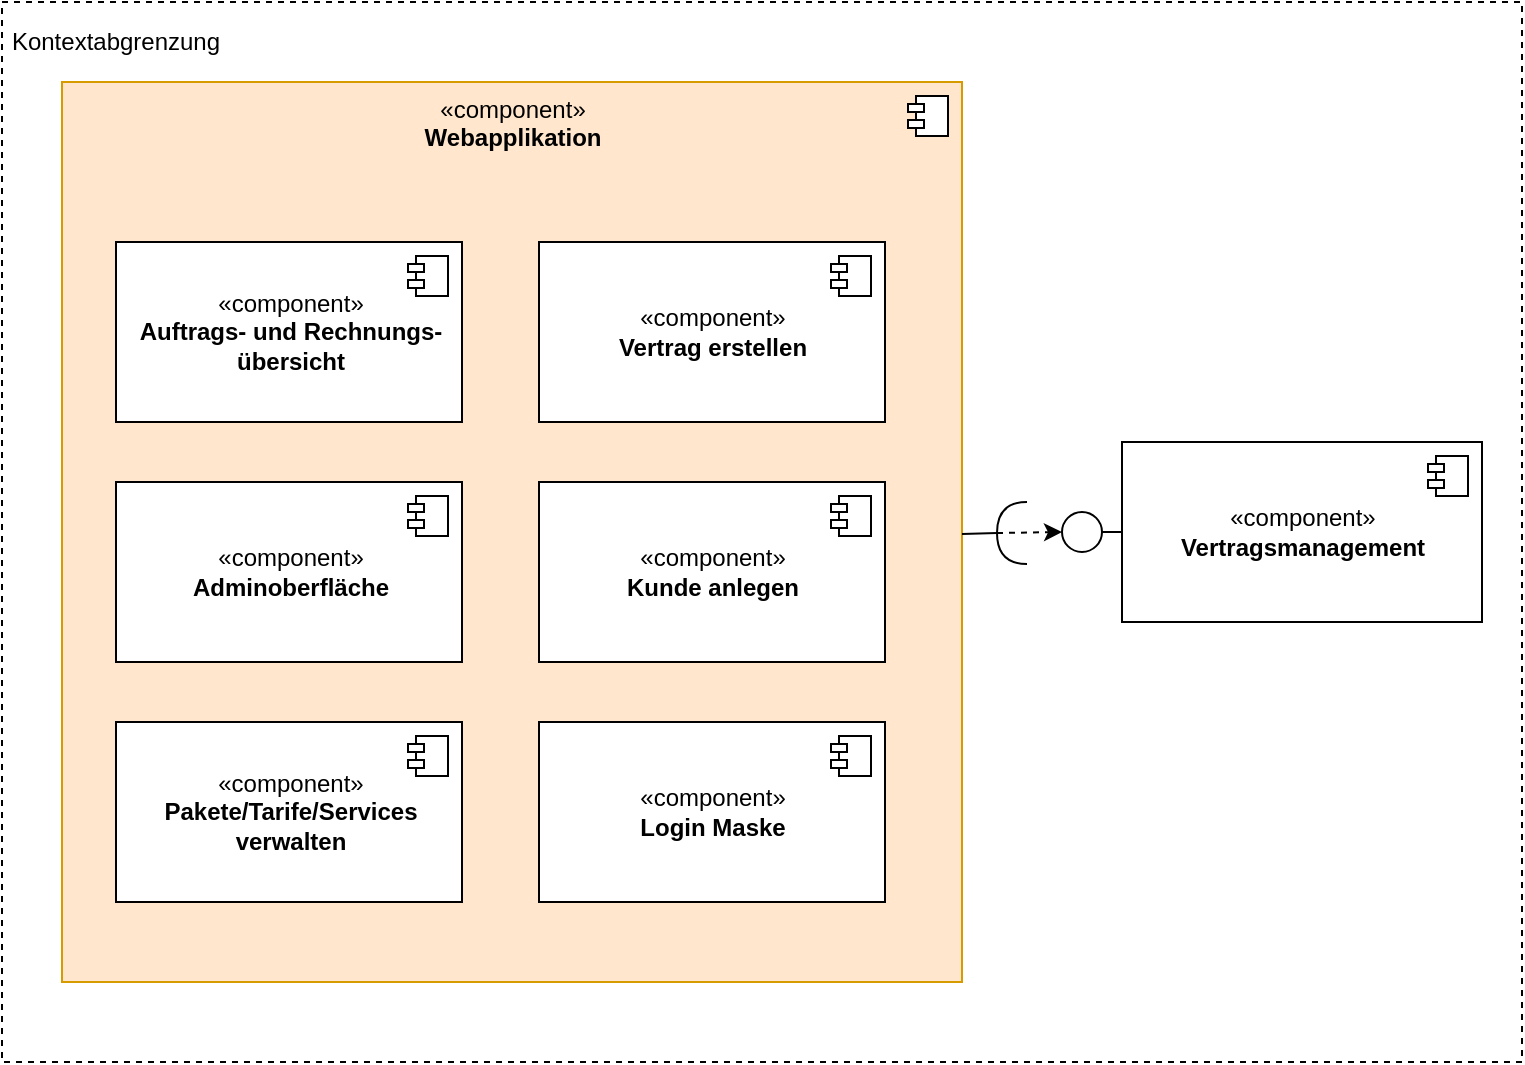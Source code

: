 <mxfile version="10.6.0" type="device"><diagram id="n7gVlLqIIhWuRLqcr7LH" name="Page-1"><mxGraphModel dx="918" dy="648" grid="1" gridSize="10" guides="1" tooltips="1" connect="1" arrows="1" fold="1" page="1" pageScale="1" pageWidth="827" pageHeight="1169" math="0" shadow="0"><root><mxCell id="0"/><mxCell id="1" parent="0"/><mxCell id="XmJrlhKgb_Y9lhWE0dlA-9" value="" style="rounded=0;whiteSpace=wrap;html=1;dashed=1;labelBackgroundColor=none;" vertex="1" parent="1"><mxGeometry x="20" y="30" width="760" height="530" as="geometry"/></mxCell><mxCell id="XmJrlhKgb_Y9lhWE0dlA-10" value="«component»&lt;br&gt;&lt;b&gt;Webapplikation&lt;/b&gt;" style="html=1;labelBackgroundColor=none;verticalAlign=top;fillColor=#ffe6cc;strokeColor=#d79b00;" vertex="1" parent="1"><mxGeometry x="50" y="70" width="450" height="450" as="geometry"/></mxCell><mxCell id="XmJrlhKgb_Y9lhWE0dlA-11" value="" style="shape=component;jettyWidth=8;jettyHeight=4;" vertex="1" parent="XmJrlhKgb_Y9lhWE0dlA-10"><mxGeometry x="1" width="20" height="20" relative="1" as="geometry"><mxPoint x="-27" y="7" as="offset"/></mxGeometry></mxCell><mxCell id="XmJrlhKgb_Y9lhWE0dlA-25" value="«component»&lt;br&gt;&lt;b&gt;Vertrag erstellen&lt;/b&gt;" style="html=1;labelBackgroundColor=none;align=center;" vertex="1" parent="XmJrlhKgb_Y9lhWE0dlA-10"><mxGeometry x="238.5" y="80" width="173" height="90" as="geometry"/></mxCell><mxCell id="XmJrlhKgb_Y9lhWE0dlA-26" value="" style="shape=component;jettyWidth=8;jettyHeight=4;" vertex="1" parent="XmJrlhKgb_Y9lhWE0dlA-25"><mxGeometry x="1" width="20" height="20" relative="1" as="geometry"><mxPoint x="-27" y="7" as="offset"/></mxGeometry></mxCell><mxCell id="XmJrlhKgb_Y9lhWE0dlA-22" value="«component»&lt;br&gt;&lt;b&gt;Auftrags- und Rechnungs-&lt;br&gt;übersicht&lt;/b&gt;&lt;br&gt;" style="html=1;labelBackgroundColor=none;align=center;" vertex="1" parent="XmJrlhKgb_Y9lhWE0dlA-10"><mxGeometry x="27" y="80" width="173" height="90" as="geometry"/></mxCell><mxCell id="XmJrlhKgb_Y9lhWE0dlA-23" value="" style="shape=component;jettyWidth=8;jettyHeight=4;" vertex="1" parent="XmJrlhKgb_Y9lhWE0dlA-22"><mxGeometry x="1" width="20" height="20" relative="1" as="geometry"><mxPoint x="-27" y="7" as="offset"/></mxGeometry></mxCell><mxCell id="XmJrlhKgb_Y9lhWE0dlA-27" value="«component»&lt;br&gt;&lt;b&gt;Adminoberfläche&lt;/b&gt;&lt;br&gt;" style="html=1;labelBackgroundColor=none;align=center;" vertex="1" parent="XmJrlhKgb_Y9lhWE0dlA-10"><mxGeometry x="27" y="200" width="173" height="90" as="geometry"/></mxCell><mxCell id="XmJrlhKgb_Y9lhWE0dlA-28" value="" style="shape=component;jettyWidth=8;jettyHeight=4;" vertex="1" parent="XmJrlhKgb_Y9lhWE0dlA-27"><mxGeometry x="1" width="20" height="20" relative="1" as="geometry"><mxPoint x="-27" y="7" as="offset"/></mxGeometry></mxCell><mxCell id="XmJrlhKgb_Y9lhWE0dlA-29" value="«component»&lt;br&gt;&lt;b&gt;Kunde anlegen&lt;/b&gt;&lt;br&gt;" style="html=1;labelBackgroundColor=none;align=center;" vertex="1" parent="XmJrlhKgb_Y9lhWE0dlA-10"><mxGeometry x="238.5" y="200" width="173" height="90" as="geometry"/></mxCell><mxCell id="XmJrlhKgb_Y9lhWE0dlA-30" value="" style="shape=component;jettyWidth=8;jettyHeight=4;" vertex="1" parent="XmJrlhKgb_Y9lhWE0dlA-29"><mxGeometry x="1" width="20" height="20" relative="1" as="geometry"><mxPoint x="-27" y="7" as="offset"/></mxGeometry></mxCell><mxCell id="XmJrlhKgb_Y9lhWE0dlA-31" value="«component»&lt;br&gt;&lt;b&gt;Pakete/Tarife/Services&lt;br&gt;verwalten&lt;/b&gt;&lt;br&gt;" style="html=1;labelBackgroundColor=none;align=center;" vertex="1" parent="XmJrlhKgb_Y9lhWE0dlA-10"><mxGeometry x="27" y="320" width="173" height="90" as="geometry"/></mxCell><mxCell id="XmJrlhKgb_Y9lhWE0dlA-32" value="" style="shape=component;jettyWidth=8;jettyHeight=4;" vertex="1" parent="XmJrlhKgb_Y9lhWE0dlA-31"><mxGeometry x="1" width="20" height="20" relative="1" as="geometry"><mxPoint x="-27" y="7" as="offset"/></mxGeometry></mxCell><mxCell id="XmJrlhKgb_Y9lhWE0dlA-33" value="«component»&lt;br&gt;&lt;b&gt;Login Maske&lt;/b&gt;&lt;br&gt;" style="html=1;labelBackgroundColor=none;align=center;" vertex="1" parent="XmJrlhKgb_Y9lhWE0dlA-10"><mxGeometry x="238.5" y="320" width="173" height="90" as="geometry"/></mxCell><mxCell id="XmJrlhKgb_Y9lhWE0dlA-34" value="" style="shape=component;jettyWidth=8;jettyHeight=4;" vertex="1" parent="XmJrlhKgb_Y9lhWE0dlA-33"><mxGeometry x="1" width="20" height="20" relative="1" as="geometry"><mxPoint x="-27" y="7" as="offset"/></mxGeometry></mxCell><mxCell id="XmJrlhKgb_Y9lhWE0dlA-35" value="«component»&lt;br&gt;&lt;b&gt;Vertragsmanagement&lt;/b&gt;" style="html=1;labelBackgroundColor=none;gradientColor=none;align=center;" vertex="1" parent="1"><mxGeometry x="580" y="250" width="180" height="90" as="geometry"/></mxCell><mxCell id="XmJrlhKgb_Y9lhWE0dlA-36" value="" style="shape=component;jettyWidth=8;jettyHeight=4;" vertex="1" parent="XmJrlhKgb_Y9lhWE0dlA-35"><mxGeometry x="1" width="20" height="20" relative="1" as="geometry"><mxPoint x="-27" y="7" as="offset"/></mxGeometry></mxCell><mxCell id="XmJrlhKgb_Y9lhWE0dlA-40" value="Kontextabgrenzung" style="text;html=1;strokeColor=none;fillColor=none;align=center;verticalAlign=middle;whiteSpace=wrap;rounded=0;labelBackgroundColor=none;" vertex="1" parent="1"><mxGeometry x="57" y="40" width="40" height="20" as="geometry"/></mxCell><mxCell id="XmJrlhKgb_Y9lhWE0dlA-41" value="" style="ellipse;whiteSpace=wrap;html=1;aspect=fixed;labelBackgroundColor=none;gradientColor=none;align=center;" vertex="1" parent="1"><mxGeometry x="550" y="285" width="20" height="20" as="geometry"/></mxCell><mxCell id="XmJrlhKgb_Y9lhWE0dlA-43" value="" style="endArrow=none;html=1;entryX=0;entryY=0.5;entryDx=0;entryDy=0;exitX=1;exitY=0.5;exitDx=0;exitDy=0;" edge="1" parent="1" source="XmJrlhKgb_Y9lhWE0dlA-41" target="XmJrlhKgb_Y9lhWE0dlA-35"><mxGeometry width="50" height="50" relative="1" as="geometry"><mxPoint x="20" y="630" as="sourcePoint"/><mxPoint x="70" y="580" as="targetPoint"/></mxGeometry></mxCell><mxCell id="XmJrlhKgb_Y9lhWE0dlA-44" value="" style="shape=requiredInterface;html=1;verticalLabelPosition=bottom;labelBackgroundColor=none;gradientColor=none;align=center;direction=west;" vertex="1" parent="1"><mxGeometry x="517.5" y="280" width="15" height="31" as="geometry"/></mxCell><mxCell id="XmJrlhKgb_Y9lhWE0dlA-45" value="" style="endArrow=none;html=1;entryX=1;entryY=0.5;entryDx=0;entryDy=0;entryPerimeter=0;" edge="1" parent="1" target="XmJrlhKgb_Y9lhWE0dlA-44"><mxGeometry width="50" height="50" relative="1" as="geometry"><mxPoint x="500" y="296" as="sourcePoint"/><mxPoint x="70" y="580" as="targetPoint"/></mxGeometry></mxCell><mxCell id="XmJrlhKgb_Y9lhWE0dlA-47" value="" style="endArrow=classic;html=1;entryX=0;entryY=0.5;entryDx=0;entryDy=0;exitX=1;exitY=0.5;exitDx=0;exitDy=0;exitPerimeter=0;dashed=1;" edge="1" parent="1" source="XmJrlhKgb_Y9lhWE0dlA-44" target="XmJrlhKgb_Y9lhWE0dlA-41"><mxGeometry width="50" height="50" relative="1" as="geometry"><mxPoint x="20" y="630" as="sourcePoint"/><mxPoint x="70" y="580" as="targetPoint"/></mxGeometry></mxCell></root></mxGraphModel></diagram></mxfile>